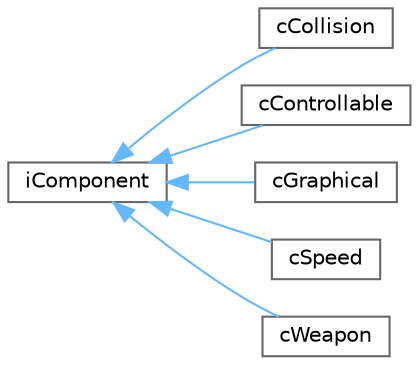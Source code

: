 digraph "Graphical Class Hierarchy"
{
 // LATEX_PDF_SIZE
  bgcolor="transparent";
  edge [fontname=Helvetica,fontsize=10,labelfontname=Helvetica,labelfontsize=10];
  node [fontname=Helvetica,fontsize=10,shape=box,height=0.2,width=0.4];
  rankdir="LR";
  Node0 [label="iComponent",height=0.2,width=0.4,color="grey40", fillcolor="white", style="filled",URL="$classi_component.html",tooltip=" "];
  Node0 -> Node1 [dir="back",color="steelblue1",style="solid"];
  Node1 [label="cCollision",height=0.2,width=0.4,color="grey40", fillcolor="white", style="filled",URL="$classc_collision.html",tooltip=" "];
  Node0 -> Node2 [dir="back",color="steelblue1",style="solid"];
  Node2 [label="cControllable",height=0.2,width=0.4,color="grey40", fillcolor="white", style="filled",URL="$classc_controllable.html",tooltip=" "];
  Node0 -> Node3 [dir="back",color="steelblue1",style="solid"];
  Node3 [label="cGraphical",height=0.2,width=0.4,color="grey40", fillcolor="white", style="filled",URL="$classc_graphical.html",tooltip=" "];
  Node0 -> Node4 [dir="back",color="steelblue1",style="solid"];
  Node4 [label="cSpeed",height=0.2,width=0.4,color="grey40", fillcolor="white", style="filled",URL="$classc_speed.html",tooltip=" "];
  Node0 -> Node5 [dir="back",color="steelblue1",style="solid"];
  Node5 [label="cWeapon",height=0.2,width=0.4,color="grey40", fillcolor="white", style="filled",URL="$classc_weapon.html",tooltip=" "];
}
